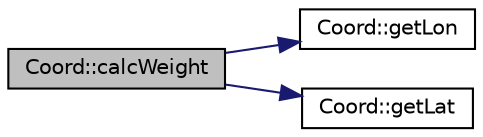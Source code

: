 digraph "Coord::calcWeight"
{
  edge [fontname="Helvetica",fontsize="10",labelfontname="Helvetica",labelfontsize="10"];
  node [fontname="Helvetica",fontsize="10",shape=record];
  rankdir="LR";
  Node1 [label="Coord::calcWeight",height=0.2,width=0.4,color="black", fillcolor="grey75", style="filled", fontcolor="black"];
  Node1 -> Node2 [color="midnightblue",fontsize="10",style="solid",fontname="Helvetica"];
  Node2 [label="Coord::getLon",height=0.2,width=0.4,color="black", fillcolor="white", style="filled",URL="$class_coord.html#aa2760a939b4bc5d58b198e4c563eb731"];
  Node1 -> Node3 [color="midnightblue",fontsize="10",style="solid",fontname="Helvetica"];
  Node3 [label="Coord::getLat",height=0.2,width=0.4,color="black", fillcolor="white", style="filled",URL="$class_coord.html#a3a09f3ebf7eb46714d51b9063c079f98"];
}
